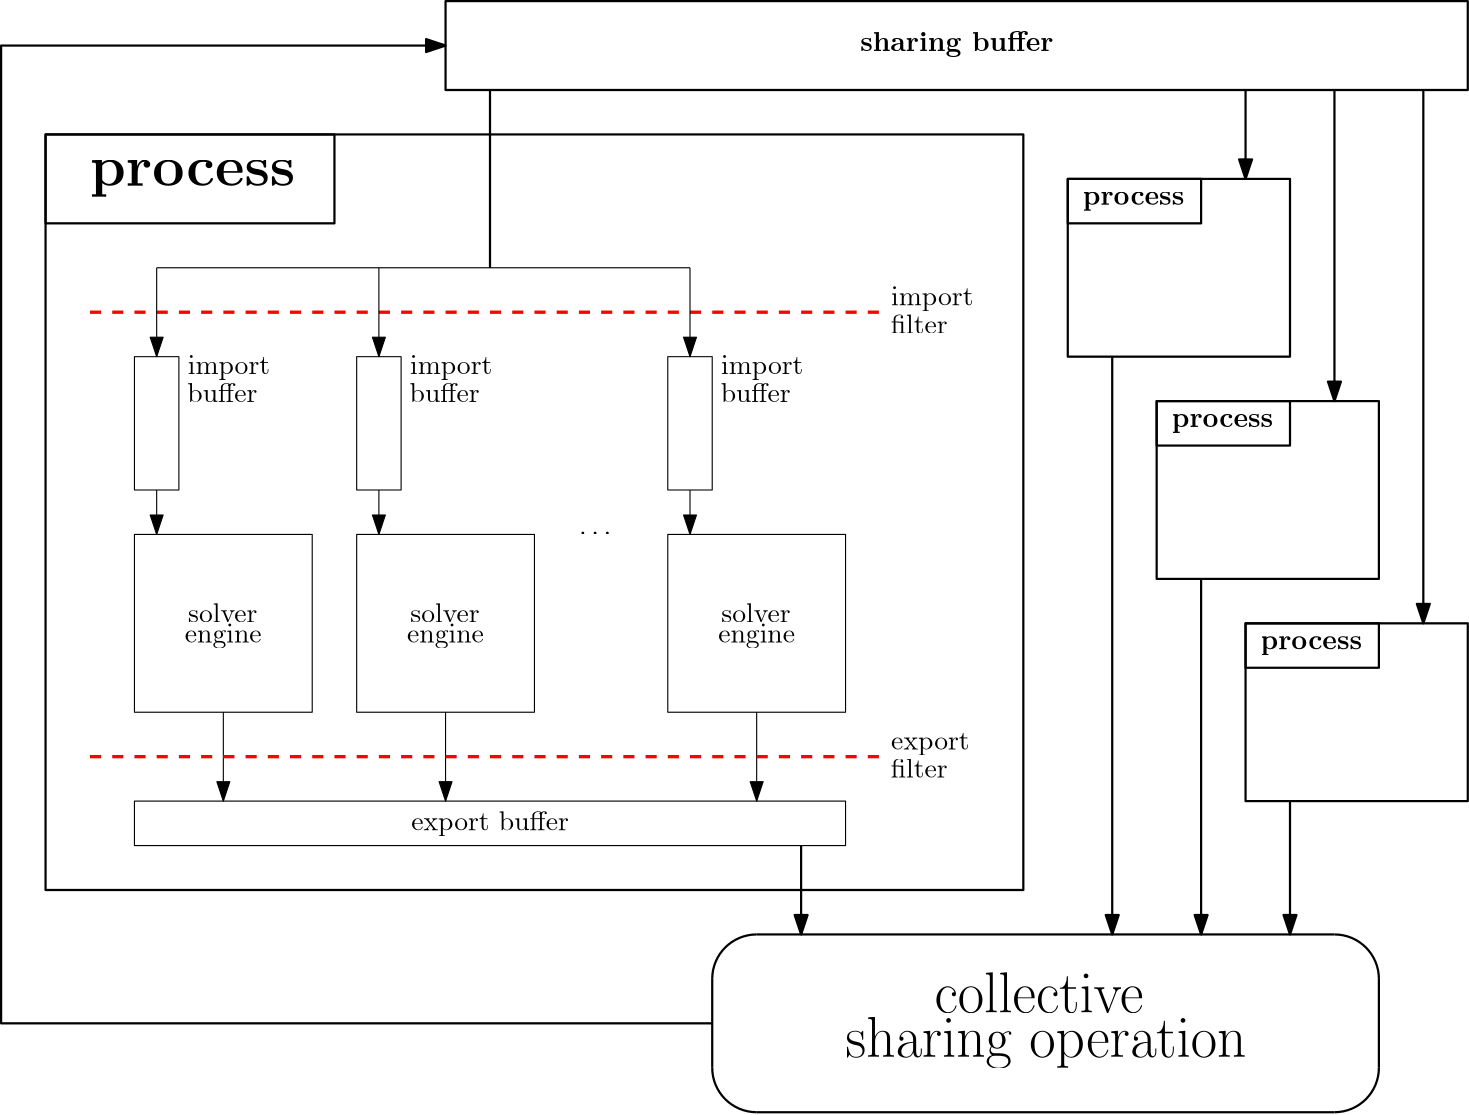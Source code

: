 <?xml version="1.0"?>
<!DOCTYPE ipe SYSTEM "ipe.dtd">
<ipe version="70218" creator="Ipe 7.2.28">
<info created="D:20250720235649" modified="D:20250721003106"/>
<ipestyle name="basic">
<symbol name="arrow/arc(spx)">
<path stroke="sym-stroke" fill="sym-stroke" pen="sym-pen">
0 0 m
-1 0.333 l
-1 -0.333 l
h
</path>
</symbol>
<symbol name="arrow/farc(spx)">
<path stroke="sym-stroke" fill="white" pen="sym-pen">
0 0 m
-1 0.333 l
-1 -0.333 l
h
</path>
</symbol>
<symbol name="arrow/ptarc(spx)">
<path stroke="sym-stroke" fill="sym-stroke" pen="sym-pen">
0 0 m
-1 0.333 l
-0.8 0 l
-1 -0.333 l
h
</path>
</symbol>
<symbol name="arrow/fptarc(spx)">
<path stroke="sym-stroke" fill="white" pen="sym-pen">
0 0 m
-1 0.333 l
-0.8 0 l
-1 -0.333 l
h
</path>
</symbol>
<symbol name="mark/circle(sx)" transformations="translations">
<path fill="sym-stroke">
0.6 0 0 0.6 0 0 e
0.4 0 0 0.4 0 0 e
</path>
</symbol>
<symbol name="mark/disk(sx)" transformations="translations">
<path fill="sym-stroke">
0.6 0 0 0.6 0 0 e
</path>
</symbol>
<symbol name="mark/fdisk(sfx)" transformations="translations">
<group>
<path fill="sym-fill">
0.5 0 0 0.5 0 0 e
</path>
<path fill="sym-stroke" fillrule="eofill">
0.6 0 0 0.6 0 0 e
0.4 0 0 0.4 0 0 e
</path>
</group>
</symbol>
<symbol name="mark/box(sx)" transformations="translations">
<path fill="sym-stroke" fillrule="eofill">
-0.6 -0.6 m
0.6 -0.6 l
0.6 0.6 l
-0.6 0.6 l
h
-0.4 -0.4 m
0.4 -0.4 l
0.4 0.4 l
-0.4 0.4 l
h
</path>
</symbol>
<symbol name="mark/square(sx)" transformations="translations">
<path fill="sym-stroke">
-0.6 -0.6 m
0.6 -0.6 l
0.6 0.6 l
-0.6 0.6 l
h
</path>
</symbol>
<symbol name="mark/fsquare(sfx)" transformations="translations">
<group>
<path fill="sym-fill">
-0.5 -0.5 m
0.5 -0.5 l
0.5 0.5 l
-0.5 0.5 l
h
</path>
<path fill="sym-stroke" fillrule="eofill">
-0.6 -0.6 m
0.6 -0.6 l
0.6 0.6 l
-0.6 0.6 l
h
-0.4 -0.4 m
0.4 -0.4 l
0.4 0.4 l
-0.4 0.4 l
h
</path>
</group>
</symbol>
<symbol name="mark/cross(sx)" transformations="translations">
<group>
<path fill="sym-stroke">
-0.43 -0.57 m
0.57 0.43 l
0.43 0.57 l
-0.57 -0.43 l
h
</path>
<path fill="sym-stroke">
-0.43 0.57 m
0.57 -0.43 l
0.43 -0.57 l
-0.57 0.43 l
h
</path>
</group>
</symbol>
<symbol name="arrow/fnormal(spx)">
<path stroke="sym-stroke" fill="white" pen="sym-pen">
0 0 m
-1 0.333 l
-1 -0.333 l
h
</path>
</symbol>
<symbol name="arrow/pointed(spx)">
<path stroke="sym-stroke" fill="sym-stroke" pen="sym-pen">
0 0 m
-1 0.333 l
-0.8 0 l
-1 -0.333 l
h
</path>
</symbol>
<symbol name="arrow/fpointed(spx)">
<path stroke="sym-stroke" fill="white" pen="sym-pen">
0 0 m
-1 0.333 l
-0.8 0 l
-1 -0.333 l
h
</path>
</symbol>
<symbol name="arrow/linear(spx)">
<path stroke="sym-stroke" pen="sym-pen">
-1 0.333 m
0 0 l
-1 -0.333 l
</path>
</symbol>
<symbol name="arrow/fdouble(spx)">
<path stroke="sym-stroke" fill="white" pen="sym-pen">
0 0 m
-1 0.333 l
-1 -0.333 l
h
-1 0 m
-2 0.333 l
-2 -0.333 l
h
</path>
</symbol>
<symbol name="arrow/double(spx)">
<path stroke="sym-stroke" fill="sym-stroke" pen="sym-pen">
0 0 m
-1 0.333 l
-1 -0.333 l
h
-1 0 m
-2 0.333 l
-2 -0.333 l
h
</path>
</symbol>
<symbol name="arrow/mid-normal(spx)">
<path stroke="sym-stroke" fill="sym-stroke" pen="sym-pen">
0.5 0 m
-0.5 0.333 l
-0.5 -0.333 l
h
</path>
</symbol>
<symbol name="arrow/mid-fnormal(spx)">
<path stroke="sym-stroke" fill="white" pen="sym-pen">
0.5 0 m
-0.5 0.333 l
-0.5 -0.333 l
h
</path>
</symbol>
<symbol name="arrow/mid-pointed(spx)">
<path stroke="sym-stroke" fill="sym-stroke" pen="sym-pen">
0.5 0 m
-0.5 0.333 l
-0.3 0 l
-0.5 -0.333 l
h
</path>
</symbol>
<symbol name="arrow/mid-fpointed(spx)">
<path stroke="sym-stroke" fill="white" pen="sym-pen">
0.5 0 m
-0.5 0.333 l
-0.3 0 l
-0.5 -0.333 l
h
</path>
</symbol>
<symbol name="arrow/mid-double(spx)">
<path stroke="sym-stroke" fill="sym-stroke" pen="sym-pen">
1 0 m
0 0.333 l
0 -0.333 l
h
0 0 m
-1 0.333 l
-1 -0.333 l
h
</path>
</symbol>
<symbol name="arrow/mid-fdouble(spx)">
<path stroke="sym-stroke" fill="white" pen="sym-pen">
1 0 m
0 0.333 l
0 -0.333 l
h
0 0 m
-1 0.333 l
-1 -0.333 l
h
</path>
</symbol>
<anglesize name="22.5 deg" value="22.5"/>
<anglesize name="30 deg" value="30"/>
<anglesize name="45 deg" value="45"/>
<anglesize name="60 deg" value="60"/>
<anglesize name="90 deg" value="90"/>
<arrowsize name="large" value="10"/>
<arrowsize name="small" value="5"/>
<arrowsize name="tiny" value="3"/>
<color name="blue" value="0 0 1"/>
<color name="brown" value="0.647 0.165 0.165"/>
<color name="darkblue" value="0 0 0.545"/>
<color name="darkcyan" value="0 0.545 0.545"/>
<color name="darkgray" value="0.663"/>
<color name="darkgreen" value="0 0.392 0"/>
<color name="darkmagenta" value="0.545 0 0.545"/>
<color name="darkorange" value="1 0.549 0"/>
<color name="darkred" value="0.545 0 0"/>
<color name="gold" value="1 0.843 0"/>
<color name="gray" value="0.745"/>
<color name="green" value="0 1 0"/>
<color name="lightblue" value="0.678 0.847 0.902"/>
<color name="lightcyan" value="0.878 1 1"/>
<color name="lightgray" value="0.827"/>
<color name="lightgreen" value="0.565 0.933 0.565"/>
<color name="lightyellow" value="1 1 0.878"/>
<color name="navy" value="0 0 0.502"/>
<color name="orange" value="1 0.647 0"/>
<color name="pink" value="1 0.753 0.796"/>
<color name="purple" value="0.627 0.125 0.941"/>
<color name="red" value="1 0 0"/>
<color name="seagreen" value="0.18 0.545 0.341"/>
<color name="turquoise" value="0.251 0.878 0.816"/>
<color name="violet" value="0.933 0.51 0.933"/>
<color name="yellow" value="1 1 0"/>
<dashstyle name="dash dot dotted" value="[4 2 1 2 1 2] 0"/>
<dashstyle name="dash dotted" value="[4 2 1 2] 0"/>
<dashstyle name="dashed" value="[4] 0"/>
<dashstyle name="dotted" value="[1 3] 0"/>
<gridsize name="10 pts (~3.5 mm)" value="10"/>
<gridsize name="14 pts (~5 mm)" value="14"/>
<gridsize name="16 pts (~6 mm)" value="16"/>
<gridsize name="20 pts (~7 mm)" value="20"/>
<gridsize name="28 pts (~10 mm)" value="28"/>
<gridsize name="32 pts (~12 mm)" value="32"/>
<gridsize name="4 pts" value="4"/>
<gridsize name="56 pts (~20 mm)" value="56"/>
<gridsize name="8 pts (~3 mm)" value="8"/>
<opacity name="10%" value="0.1"/>
<opacity name="30%" value="0.3"/>
<opacity name="50%" value="0.5"/>
<opacity name="75%" value="0.75"/>
<pen name="fat" value="1.2"/>
<pen name="heavier" value="0.8"/>
<pen name="ultrafat" value="2"/>
<symbolsize name="large" value="5"/>
<symbolsize name="small" value="2"/>
<symbolsize name="tiny" value="1.1"/>
<textsize name="Huge" value="\Huge"/>
<textsize name="LARGE" value="\LARGE"/>
<textsize name="Large" value="\Large"/>
<textsize name="footnote" value="\footnotesize"/>
<textsize name="huge" value="\huge"/>
<textsize name="large" value="\large"/>
<textsize name="script" value="\scriptsize"/>
<textsize name="small" value="\small"/>
<textsize name="tiny" value="\tiny"/>
<textstyle name="center" begin="\begin{center}" end="\end{center}"/>
<textstyle name="item" begin="\begin{itemize}\item{}" end="\end{itemize}"/>
<textstyle name="itemize" begin="\begin{itemize}" end="\end{itemize}"/>
<tiling name="falling" angle="-60" step="4" width="1"/>
<tiling name="rising" angle="30" step="4" width="1"/>
</ipestyle>
<page>
<layer name="alpha"/>
<view layers="alpha" active="alpha"/>
<path layer="alpha" matrix="1 0 0 1 -16 0" stroke="black">
80 688 m
80 640 l
96 640 l
96 688 l
h
</path>
<text matrix="1 0 0 1 -28.8045 9.76192" transformations="translations" pos="112 672" stroke="black" type="label" width="29.639" height="6.661" depth="1.93" valign="baseline">import</text>
<text matrix="0.97849 0 0 2.55742 -26.5595 -1046.91" transformations="translations" pos="112 672" stroke="black" type="label" width="25.211" height="6.918" depth="0" valign="baseline">buffer</text>
<path matrix="1 0 0 1 -16 0" stroke="black">
80 624 m
80 560 l
144 560 l
144 624 l
h
</path>
<text matrix="1 0 0 1 -12.7168 -15.5952" transformations="translations" pos="96 608" stroke="black" type="label" width="24.99" height="6.918" depth="0" valign="baseline">solver</text>
<text matrix="1 0 0 1 -13.8659 -6.89472" transformations="translations" pos="96 592" stroke="black" type="label" width="27.674" height="6.661" depth="1.93" valign="baseline">engine</text>
<path matrix="1 0 0 1 64 0" stroke="black">
80 688 m
80 640 l
96 640 l
96 688 l
h
</path>
<text matrix="1 0 0 1 51.1955 9.76192" transformations="translations" pos="112 672" stroke="black" type="label" width="29.639" height="6.661" depth="1.93" valign="baseline">import</text>
<text matrix="0.97849 0 0 2.55742 53.4405 -1046.91" transformations="translations" pos="112 672" stroke="black" type="label" width="25.211" height="6.918" depth="0" valign="baseline">buffer</text>
<path matrix="1 0 0 1 64 0" stroke="black">
80 624 m
80 560 l
144 560 l
144 624 l
h
</path>
<text matrix="1 0 0 1 67.2832 -15.5952" transformations="translations" pos="96 608" stroke="black" type="label" width="24.99" height="6.918" depth="0" valign="baseline">solver</text>
<text matrix="1 0 0 1 66.1341 -6.89472" transformations="translations" pos="96 592" stroke="black" type="label" width="27.674" height="6.661" depth="1.93" valign="baseline">engine</text>
<path matrix="1 0 0 1 176 0" stroke="black">
80 688 m
80 640 l
96 640 l
96 688 l
h
</path>
<text matrix="1 0 0 1 163.196 9.76192" transformations="translations" pos="112 672" stroke="black" type="label" width="29.639" height="6.661" depth="1.93" valign="baseline">import</text>
<text matrix="0.97849 0 0 2.55742 165.44 -1046.91" transformations="translations" pos="112 672" stroke="black" type="label" width="25.211" height="6.918" depth="0" valign="baseline">buffer</text>
<path matrix="1 0 0 1 176 0" stroke="black">
80 624 m
80 560 l
144 560 l
144 624 l
h
</path>
<text matrix="1 0 0 1 179.283 -15.5952" transformations="translations" pos="96 608" stroke="black" type="label" width="24.99" height="6.918" depth="0" valign="baseline">solver</text>
<text matrix="1 0 0 1 178.134 -6.89472" transformations="translations" pos="96 592" stroke="black" type="label" width="27.674" height="6.661" depth="1.93" valign="baseline">engine</text>
<text matrix="1 0 0 1 160 -48" transformations="translations" pos="64 672" stroke="black" type="label" width="13.284" height="1.052" depth="0" valign="baseline">\dots</text>
<path matrix="1 0 0 1 -64 0" stroke="black">
128 528 m
128 512 l
384 512 l
384 528 l
h
</path>
<text matrix="1 0 0 1 -12.3745 -10.4551" transformations="translations" pos="176 528" stroke="black" type="label" width="56.787" height="6.926" depth="1.93" valign="baseline">export buffer</text>
<path matrix="1 0 0 1 -64 0" stroke="black" arrow="normal/normal">
136 640 m
136 624 l
</path>
<path matrix="1 0 0 1 -64 0" stroke="black" arrow="normal/normal">
216 640 m
216 624 l
</path>
<path matrix="1 0 0 1 -64 0" stroke="black" arrow="normal/normal">
328 640 m
328 624 l
</path>
<path matrix="1 0 0 1 -64 0" stroke="black" arrow="normal/normal">
160 560 m
160 528 l
</path>
<path matrix="1 0 0 1 -64 0" stroke="black" arrow="normal/normal">
240 560 m
240 528 l
</path>
<path matrix="1 0 0 1 -64 0" stroke="black" arrow="normal/normal">
352 560 m
352 528 l
</path>
<path matrix="1 0 0 1 -64 0" stroke="red" dash="dashed" pen="fat">
112 544 m
400 544 l
400 544 l
</path>
<path matrix="1 0 0 1 -64 160" stroke="red" dash="dashed" pen="fat">
112 544 m
400 544 l
400 544 l
</path>
<text matrix="1 0 0 1 224.405 34.4624" transformations="translations" pos="112 672" stroke="black" type="label" width="29.639" height="6.661" depth="1.93" valign="baseline">import</text>
<text matrix="0.97849 0 0 2.55742 226.649 -1022.21" transformations="translations" pos="112 672" stroke="black" type="label" width="20.506" height="6.918" depth="0" valign="baseline">filter</text>
<text matrix="1 0 0 1 224.405 -125.43" transformations="translations" pos="112 672" stroke="black" type="label" width="28.255" height="6.135" depth="1.93" valign="baseline">export</text>
<text matrix="0.97849 0 0 2.55742 226.649 -1182.1" transformations="translations" pos="112 672" stroke="black" type="label" width="20.506" height="6.918" depth="0" valign="baseline">filter</text>
<path matrix="1 0 0 1 -64 0" stroke="black">
136 720 m
328 720 l
</path>
<path matrix="1 0 0 1 -64 0" stroke="black" arrow="normal/normal">
328 720 m
328 688 l
</path>
<path matrix="1 0 0 1 -64 0" stroke="black" arrow="normal/normal">
216 720 m
216 688 l
</path>
<path matrix="1 0 0 1 -64 0" stroke="black" arrow="normal/normal">
136 720 m
136 688 l
</path>
<text matrix="1 0 0 1 -16 -18.4316" transformations="translations" pos="64 768" stroke="black" type="label" width="73.952" height="9.181" depth="4.02" valign="baseline" size="huge">\textbf{process}</text>
<path stroke="black" pen="heavier">
32 768 m
32 496 l
384 496 l
384 768 l
h
</path>
<path stroke="black" pen="heavier">
32 736 m
32 768 l
136 768 l
136 736 l
h
</path>
<text matrix="1 0 0 1 5.4237 -9.34763" transformations="translations" pos="400 752" stroke="black" type="label" width="36.511" height="4.435" depth="1.93" valign="baseline">\textbf{process}</text>
<path stroke="black" pen="heavier">
400 752 m
400 688 l
480 688 l
480 752 l
h
</path>
<path stroke="black" pen="heavier">
176 784 m
176 816 l
544 816 l
544 784 l
h
</path>
<text matrix="1 0 0 1 5.25312 -1.96992" transformations="translations" pos="320 800" stroke="black" type="label" width="69.65" height="6.926" depth="1.93" valign="baseline">\textbf{sharing buffer}</text>
<path stroke="black" pen="heavier">
400 736 m
400 752 l
448 752 l
448 736 l
h
</path>
<text matrix="1 0 0 1 37.4237 -89.3476" transformations="translations" pos="400 752" stroke="black" type="label" width="36.511" height="4.435" depth="1.93" valign="baseline">\textbf{process}</text>
<path matrix="1 0 0 1 32 -80" stroke="black" pen="heavier">
400 752 m
400 688 l
480 688 l
480 752 l
h
</path>
<path matrix="1 0 0 1 32 -80" stroke="black" pen="heavier">
400 736 m
400 752 l
448 752 l
448 736 l
h
</path>
<text matrix="1 0 0 1 69.4237 -169.348" transformations="translations" pos="400 752" stroke="black" type="label" width="36.511" height="4.435" depth="1.93" valign="baseline">\textbf{process}</text>
<path matrix="1 0 0 1 64 -160" stroke="black" pen="heavier">
400 752 m
400 688 l
480 688 l
480 752 l
h
</path>
<path matrix="1 0 0 1 64 -160" stroke="black" pen="heavier">
400 736 m
400 752 l
448 752 l
448 736 l
h
</path>
<path stroke="black" pen="heavier">
192 784 m
192 720 l
</path>
<path stroke="black" pen="heavier" arrow="normal/normal">
464 784 m
464 752 l
</path>
<path stroke="black" pen="heavier" arrow="normal/normal">
496 784 m
496 672 l
</path>
<path stroke="black" pen="heavier" arrow="normal/normal">
528 784 m
528 592 l
</path>
<path stroke="black" pen="heavier" arrow="normal/normal">
416 688 m
416 480 l
</path>
<path stroke="black" pen="heavier" arrow="normal/normal">
448 608 m
448 480 l
</path>
<path stroke="black" pen="heavier" arrow="normal/normal">
480 528 m
480 480 l
</path>
<path stroke="black" pen="heavier" arrow="normal/normal">
304 512 m
304 480 l
</path>
<path matrix="1 0 0 1 -16 0" stroke="black" pen="heavier">
288 464 m
16 0 0 -16 304 464 304 480 a
</path>
<path stroke="black" pen="heavier">
496 480 m
16 0 0 -16 496 464 512 464 a
</path>
<path stroke="black" pen="heavier">
512 432 m
16 0 0 -16 496 432 496 416 a
</path>
<path stroke="black" pen="heavier">
288 416 m
16 0 0 -16 288 432 272 432 a
</path>
<path stroke="black" pen="heavier">
272 432 m
272 464 l
</path>
<path stroke="black" pen="heavier">
288 480 m
496 480 l
</path>
<path stroke="black" pen="heavier">
512 464 m
512 432 l
</path>
<path stroke="black" pen="heavier">
496 416 m
288 416 l
</path>
<text matrix="1 0 0 1 -16 -12" transformations="translations" pos="368 464" stroke="black" type="label" width="75.331" height="14.349" depth="0" valign="baseline" size="huge">collective</text>
<text matrix="1 0 0 1 -48 -12" transformations="translations" pos="368 448" stroke="black" type="label" width="144.471" height="14.348" depth="4.02" valign="baseline" size="huge">sharing operation</text>
<path stroke="black" pen="heavier" arrow="normal/normal">
272 448 m
16 448 l
16 800 l
176 800 l
</path>
</page>
</ipe>
